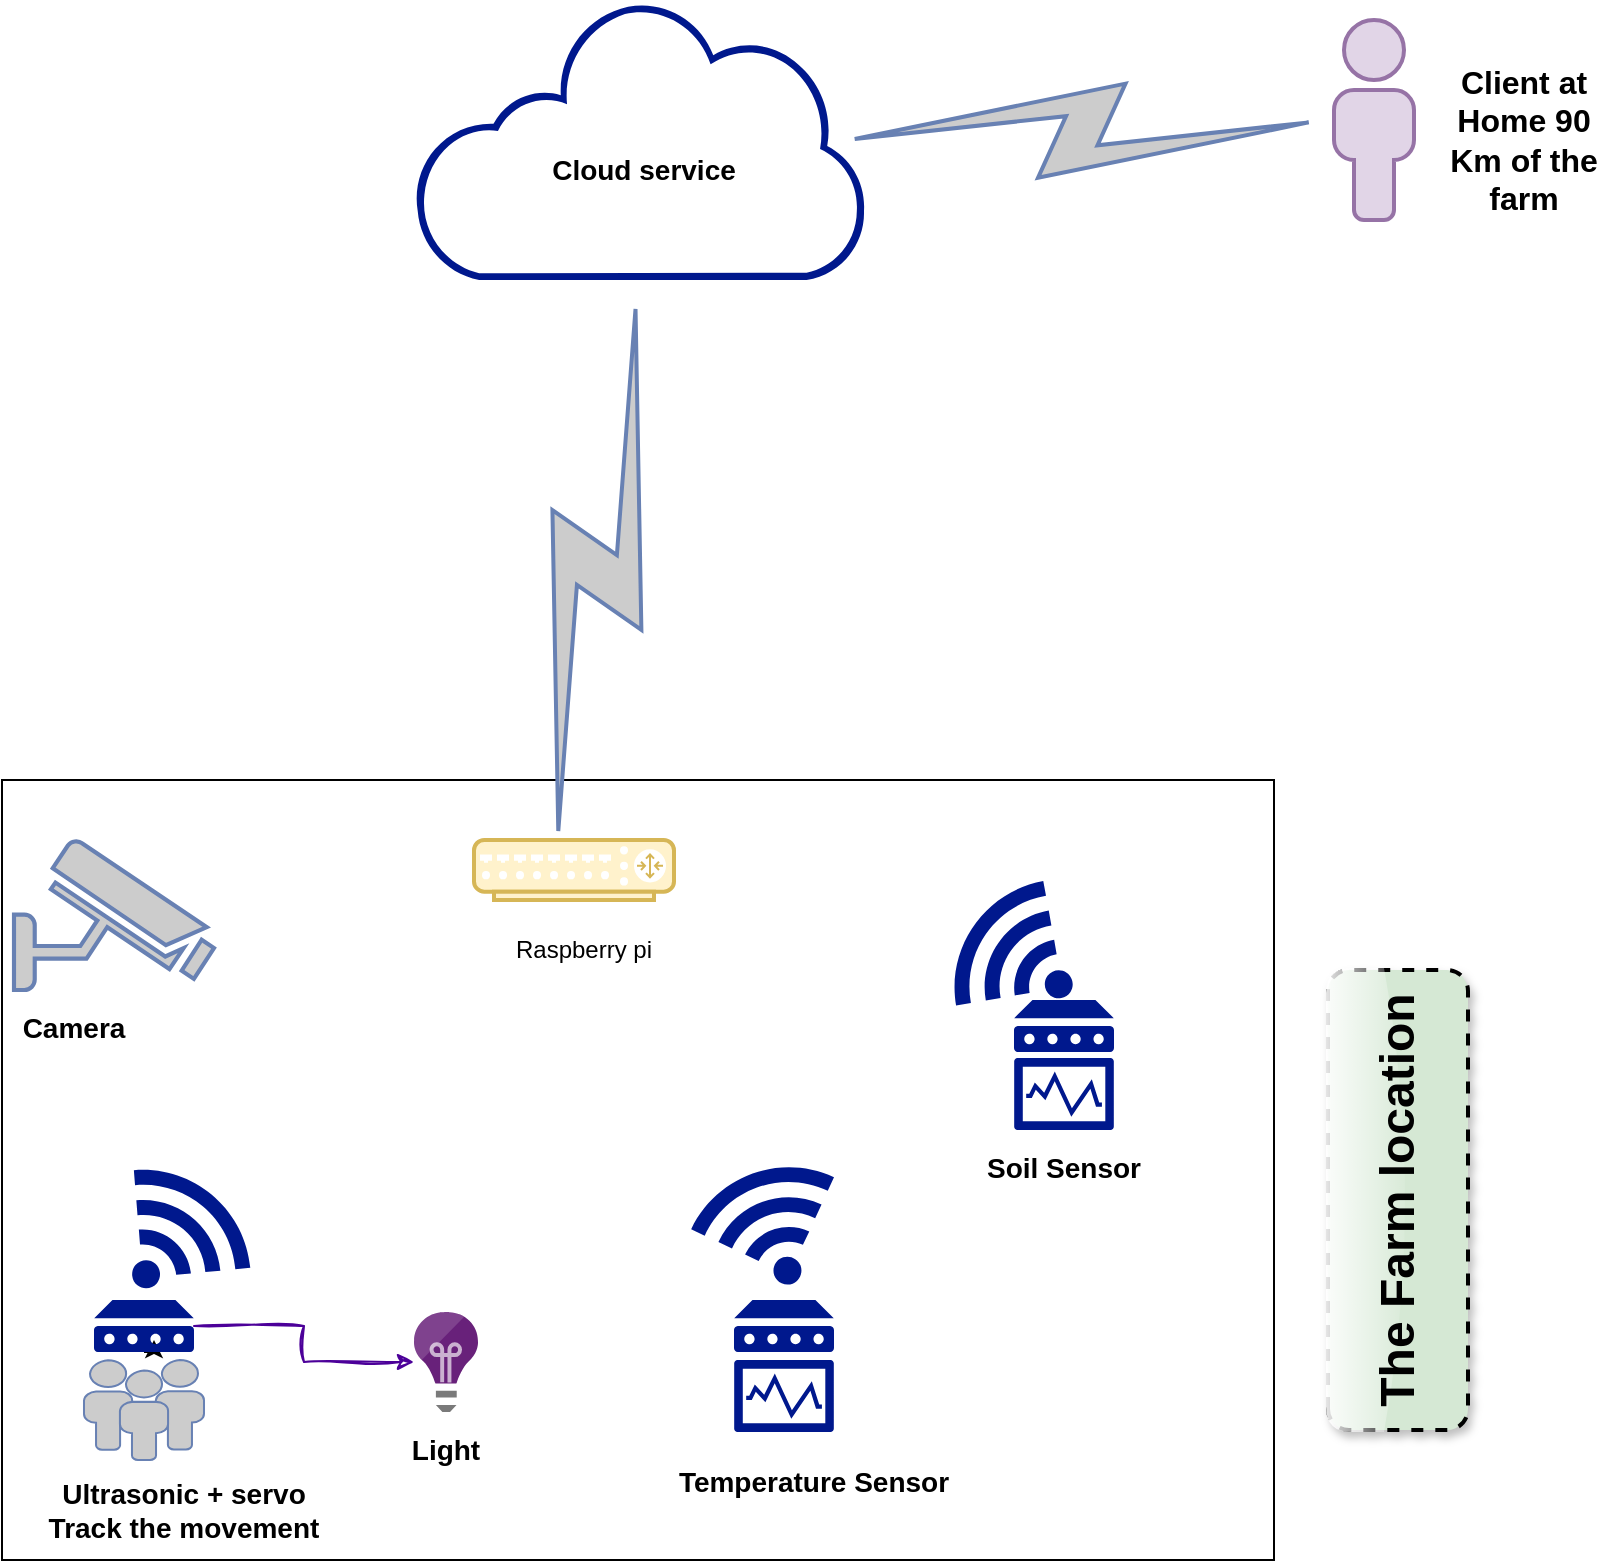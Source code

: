 <mxfile version="24.7.6">
  <diagram name="Page-1" id="nJJnafO_fd_O5B0ljYaE">
    <mxGraphModel dx="1687" dy="908" grid="1" gridSize="10" guides="1" tooltips="1" connect="1" arrows="1" fold="1" page="1" pageScale="1" pageWidth="827" pageHeight="1169" background="none" math="0" shadow="0">
      <root>
        <mxCell id="0" />
        <mxCell id="1" parent="0" />
        <mxCell id="wv1w6u0_H0yo6xEIdQ3Y-41" value="" style="verticalLabelPosition=bottom;verticalAlign=top;html=1;shape=mxgraph.basic.rect;fillColor2=none;strokeWidth=1;size=20;indent=5;" vertex="1" parent="1">
          <mxGeometry x="14" y="400" width="636" height="390" as="geometry" />
        </mxCell>
        <mxCell id="wv1w6u0_H0yo6xEIdQ3Y-19" value="" style="verticalAlign=top;verticalLabelPosition=bottom;labelPosition=center;align=center;html=1;outlineConnect=0;fillColor=#e1d5e7;strokeColor=#9673a6;gradientDirection=north;strokeWidth=2;shape=mxgraph.networks.user_male;" vertex="1" parent="1">
          <mxGeometry x="680" y="20" width="40" height="100" as="geometry" />
        </mxCell>
        <mxCell id="wv1w6u0_H0yo6xEIdQ3Y-5" value="&lt;font style=&quot;font-size: 16px;&quot;&gt;&lt;b&gt;Client at&lt;br&gt;Home 90 Km of the farm&lt;/b&gt;&lt;/font&gt;" style="text;html=1;align=center;verticalAlign=middle;whiteSpace=wrap;rounded=0;" vertex="1" parent="1">
          <mxGeometry x="730" y="20" width="90" height="120" as="geometry" />
        </mxCell>
        <mxCell id="wv1w6u0_H0yo6xEIdQ3Y-10" value="" style="html=1;outlineConnect=0;fillColor=#CCCCCC;strokeColor=#6881B3;gradientColor=none;gradientDirection=north;strokeWidth=2;shape=mxgraph.networks.comm_link_edge;html=1;rounded=0;exitX=0.92;exitY=0.5;exitDx=0;exitDy=0;exitPerimeter=0;" edge="1" parent="1" source="wv1w6u0_H0yo6xEIdQ3Y-11" target="wv1w6u0_H0yo6xEIdQ3Y-19">
          <mxGeometry width="100" height="100" relative="1" as="geometry">
            <mxPoint x="510" y="180" as="sourcePoint" />
            <mxPoint x="680" y="75" as="targetPoint" />
          </mxGeometry>
        </mxCell>
        <mxCell id="wv1w6u0_H0yo6xEIdQ3Y-11" value="" style="sketch=0;aspect=fixed;pointerEvents=1;shadow=0;dashed=0;html=1;strokeColor=none;labelPosition=center;verticalLabelPosition=bottom;verticalAlign=top;align=center;fillColor=#00188D;shape=mxgraph.mscae.enterprise.internet_hollow" vertex="1" parent="1">
          <mxGeometry x="220" y="10" width="225.81" height="140" as="geometry" />
        </mxCell>
        <mxCell id="wv1w6u0_H0yo6xEIdQ3Y-13" value="" style="html=1;outlineConnect=0;fillColor=#CCCCCC;strokeColor=#6881B3;gradientColor=none;gradientDirection=north;strokeWidth=2;shape=mxgraph.networks.comm_link_edge;html=1;rounded=0;entryX=0.5;entryY=1;entryDx=0;entryDy=0;entryPerimeter=0;" edge="1" parent="1" target="wv1w6u0_H0yo6xEIdQ3Y-11">
          <mxGeometry width="100" height="100" relative="1" as="geometry">
            <mxPoint x="290" y="440" as="sourcePoint" />
            <mxPoint x="452" y="240" as="targetPoint" />
          </mxGeometry>
        </mxCell>
        <mxCell id="wv1w6u0_H0yo6xEIdQ3Y-16" value="" style="verticalAlign=top;verticalLabelPosition=bottom;labelPosition=center;align=center;html=1;outlineConnect=0;fillColor=#fff2cc;strokeColor=#d6b656;gradientDirection=north;strokeWidth=2;shape=mxgraph.networks.router;" vertex="1" parent="1">
          <mxGeometry x="250" y="430" width="100" height="30" as="geometry" />
        </mxCell>
        <mxCell id="wv1w6u0_H0yo6xEIdQ3Y-17" value="" style="fontColor=#0066CC;verticalAlign=top;verticalLabelPosition=bottom;labelPosition=center;align=center;html=1;outlineConnect=0;fillColor=#CCCCCC;strokeColor=#6881B3;gradientColor=none;gradientDirection=north;strokeWidth=2;shape=mxgraph.networks.security_camera;" vertex="1" parent="1">
          <mxGeometry x="20" y="430" width="100" height="75" as="geometry" />
        </mxCell>
        <mxCell id="wv1w6u0_H0yo6xEIdQ3Y-21" value="" style="sketch=0;aspect=fixed;pointerEvents=1;shadow=0;dashed=0;html=1;strokeColor=none;labelPosition=center;verticalLabelPosition=bottom;verticalAlign=top;align=center;fillColor=#00188D;shape=mxgraph.mscae.enterprise.device" vertex="1" parent="1">
          <mxGeometry x="520" y="510" width="50" height="26" as="geometry" />
        </mxCell>
        <mxCell id="wv1w6u0_H0yo6xEIdQ3Y-24" style="edgeStyle=orthogonalEdgeStyle;rounded=0;orthogonalLoop=1;jettySize=auto;html=1;exitX=0.5;exitY=1;exitDx=0;exitDy=0;exitPerimeter=0;" edge="1" parent="1" source="wv1w6u0_H0yo6xEIdQ3Y-22">
          <mxGeometry relative="1" as="geometry">
            <mxPoint x="90" y="680" as="targetPoint" />
          </mxGeometry>
        </mxCell>
        <mxCell id="wv1w6u0_H0yo6xEIdQ3Y-49" value="" style="edgeStyle=orthogonalEdgeStyle;rounded=0;sketch=1;hachureGap=4;jiggle=2;curveFitting=1;orthogonalLoop=1;jettySize=auto;html=1;fontFamily=Architects Daughter;fontSource=https%3A%2F%2Ffonts.googleapis.com%2Fcss%3Ffamily%3DArchitects%2BDaughter;strokeColor=#4C0099;" edge="1" parent="1" source="wv1w6u0_H0yo6xEIdQ3Y-22" target="wv1w6u0_H0yo6xEIdQ3Y-47">
          <mxGeometry relative="1" as="geometry" />
        </mxCell>
        <mxCell id="wv1w6u0_H0yo6xEIdQ3Y-22" value="" style="sketch=0;aspect=fixed;pointerEvents=1;shadow=0;dashed=0;html=1;strokeColor=none;labelPosition=center;verticalLabelPosition=bottom;verticalAlign=top;align=center;fillColor=#00188D;shape=mxgraph.mscae.enterprise.device" vertex="1" parent="1">
          <mxGeometry x="60" y="660" width="50" height="26" as="geometry" />
        </mxCell>
        <mxCell id="wv1w6u0_H0yo6xEIdQ3Y-23" value="" style="sketch=0;aspect=fixed;pointerEvents=1;shadow=0;dashed=0;html=1;strokeColor=none;labelPosition=center;verticalLabelPosition=bottom;verticalAlign=top;align=center;fillColor=#00188D;shape=mxgraph.mscae.enterprise.device" vertex="1" parent="1">
          <mxGeometry x="380" y="660" width="50" height="26" as="geometry" />
        </mxCell>
        <mxCell id="wv1w6u0_H0yo6xEIdQ3Y-26" value="" style="sketch=0;aspect=fixed;pointerEvents=1;shadow=0;dashed=0;html=1;strokeColor=none;labelPosition=center;verticalLabelPosition=bottom;verticalAlign=top;align=center;fillColor=#00188D;shape=mxgraph.mscae.enterprise.wireless_connection;rotation=-50;" vertex="1" parent="1">
          <mxGeometry x="70" y="590" width="63.83" height="76" as="geometry" />
        </mxCell>
        <mxCell id="wv1w6u0_H0yo6xEIdQ3Y-27" value="" style="sketch=0;aspect=fixed;pointerEvents=1;shadow=0;dashed=0;html=1;strokeColor=none;labelPosition=center;verticalLabelPosition=bottom;verticalAlign=top;align=center;fillColor=#00188D;shape=mxgraph.mscae.enterprise.wireless_connection;rotation=-110;" vertex="1" parent="1">
          <mxGeometry x="366.17" y="584" width="63.83" height="76" as="geometry" />
        </mxCell>
        <mxCell id="wv1w6u0_H0yo6xEIdQ3Y-29" value="" style="sketch=0;aspect=fixed;pointerEvents=1;shadow=0;dashed=0;html=1;strokeColor=none;labelPosition=center;verticalLabelPosition=bottom;verticalAlign=top;align=center;fillColor=#00188D;shape=mxgraph.mscae.enterprise.wireless_connection;rotation=-145;" vertex="1" parent="1">
          <mxGeometry x="490" y="450" width="63.83" height="76" as="geometry" />
        </mxCell>
        <mxCell id="wv1w6u0_H0yo6xEIdQ3Y-34" value="" style="sketch=0;aspect=fixed;pointerEvents=1;shadow=0;dashed=0;html=1;strokeColor=none;labelPosition=center;verticalLabelPosition=bottom;verticalAlign=top;align=center;fillColor=#00188D;shape=mxgraph.mscae.enterprise.performance_monitor" vertex="1" parent="1">
          <mxGeometry x="380" y="690" width="50" height="36" as="geometry" />
        </mxCell>
        <mxCell id="wv1w6u0_H0yo6xEIdQ3Y-35" value="" style="sketch=0;aspect=fixed;pointerEvents=1;shadow=0;dashed=0;html=1;strokeColor=none;labelPosition=center;verticalLabelPosition=bottom;verticalAlign=top;align=center;fillColor=#00188D;shape=mxgraph.mscae.enterprise.performance_monitor" vertex="1" parent="1">
          <mxGeometry x="520" y="539" width="50" height="36" as="geometry" />
        </mxCell>
        <mxCell id="wv1w6u0_H0yo6xEIdQ3Y-37" value="" style="fontColor=#0066CC;verticalAlign=top;verticalLabelPosition=bottom;labelPosition=center;align=center;html=1;outlineConnect=0;fillColor=#CCCCCC;strokeColor=#6881B3;gradientColor=none;gradientDirection=north;strokeWidth=2;shape=mxgraph.networks.users;" vertex="1" parent="1">
          <mxGeometry x="55" y="690" width="60" height="50" as="geometry" />
        </mxCell>
        <mxCell id="wv1w6u0_H0yo6xEIdQ3Y-38" value="&lt;font style=&quot;font-size: 14px;&quot;&gt;&lt;b&gt;Soil Sensor&lt;/b&gt;&lt;/font&gt;" style="text;html=1;align=center;verticalAlign=middle;whiteSpace=wrap;rounded=0;" vertex="1" parent="1">
          <mxGeometry x="500" y="575" width="90" height="37.5" as="geometry" />
        </mxCell>
        <mxCell id="wv1w6u0_H0yo6xEIdQ3Y-39" value="&lt;font style=&quot;font-size: 14px;&quot;&gt;&lt;b&gt;Temperature Sensor&lt;/b&gt;&lt;/font&gt;" style="text;html=1;align=center;verticalAlign=middle;whiteSpace=wrap;rounded=0;" vertex="1" parent="1">
          <mxGeometry x="350" y="732.25" width="140" height="37.5" as="geometry" />
        </mxCell>
        <mxCell id="wv1w6u0_H0yo6xEIdQ3Y-40" value="&lt;font style=&quot;font-size: 14px;&quot;&gt;&lt;b&gt;Ultrasonic + servo&lt;br&gt;Track the movement&lt;/b&gt;&lt;/font&gt;" style="text;html=1;align=center;verticalAlign=middle;whiteSpace=wrap;rounded=0;" vertex="1" parent="1">
          <mxGeometry x="30" y="740" width="150" height="50" as="geometry" />
        </mxCell>
        <mxCell id="wv1w6u0_H0yo6xEIdQ3Y-42" value="&lt;font style=&quot;font-size: 24px;&quot;&gt;&lt;b&gt;The Farm location&lt;/b&gt;&lt;/font&gt;" style="text;html=1;align=center;verticalAlign=middle;whiteSpace=wrap;rounded=1;fillColor=#d5e8d4;strokeColor=#000000;dashed=1;strokeWidth=2;perimeterSpacing=0;shadow=1;glass=1;rotation=-90;" vertex="1" parent="1">
          <mxGeometry x="597" y="575" width="230" height="70" as="geometry" />
        </mxCell>
        <mxCell id="wv1w6u0_H0yo6xEIdQ3Y-43" value="Raspberry pi" style="text;html=1;align=center;verticalAlign=middle;whiteSpace=wrap;rounded=0;" vertex="1" parent="1">
          <mxGeometry x="260" y="470" width="90" height="30" as="geometry" />
        </mxCell>
        <mxCell id="wv1w6u0_H0yo6xEIdQ3Y-44" value="&lt;font style=&quot;font-size: 14px;&quot;&gt;&lt;b&gt;Cloud service&lt;/b&gt;&lt;/font&gt;" style="text;html=1;align=center;verticalAlign=middle;whiteSpace=wrap;rounded=0;" vertex="1" parent="1">
          <mxGeometry x="280" y="80" width="110" height="30" as="geometry" />
        </mxCell>
        <mxCell id="wv1w6u0_H0yo6xEIdQ3Y-46" value="&lt;font style=&quot;font-size: 14px;&quot;&gt;&lt;b&gt;Camera&lt;/b&gt;&lt;/font&gt;" style="text;html=1;align=center;verticalAlign=middle;whiteSpace=wrap;rounded=0;" vertex="1" parent="1">
          <mxGeometry x="20" y="509" width="60" height="30" as="geometry" />
        </mxCell>
        <mxCell id="wv1w6u0_H0yo6xEIdQ3Y-47" value="" style="image;sketch=0;aspect=fixed;html=1;points=[];align=center;fontSize=12;image=img/lib/mscae/Application_Insights.svg;hachureGap=4;jiggle=2;curveFitting=1;fontFamily=Architects Daughter;fontSource=https%3A%2F%2Ffonts.googleapis.com%2Fcss%3Ffamily%3DArchitects%2BDaughter;" vertex="1" parent="1">
          <mxGeometry x="220" y="666" width="32" height="50" as="geometry" />
        </mxCell>
        <mxCell id="wv1w6u0_H0yo6xEIdQ3Y-48" value="&lt;font style=&quot;font-size: 14px;&quot;&gt;&lt;b&gt;Light&lt;/b&gt;&lt;/font&gt;" style="text;html=1;align=center;verticalAlign=middle;whiteSpace=wrap;rounded=0;" vertex="1" parent="1">
          <mxGeometry x="166.0" y="716" width="140" height="37.5" as="geometry" />
        </mxCell>
      </root>
    </mxGraphModel>
  </diagram>
</mxfile>
